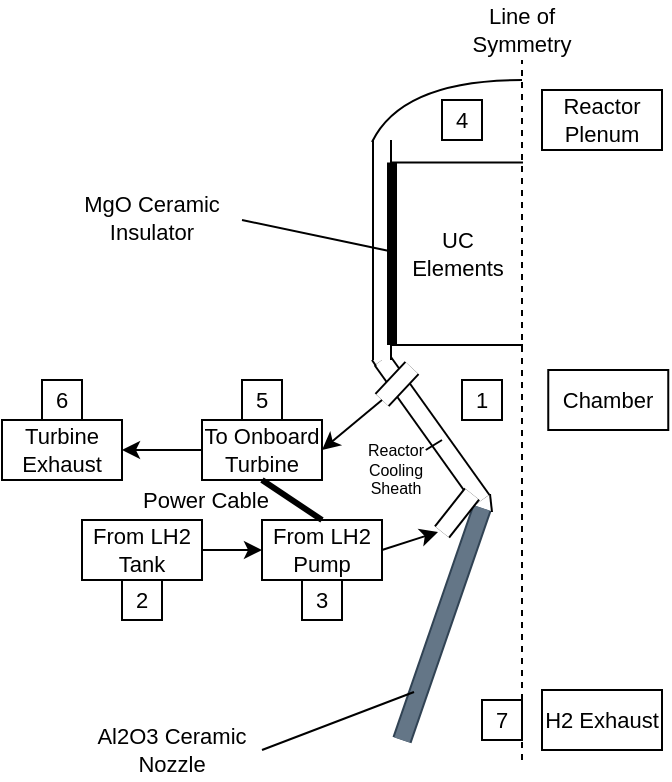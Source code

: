 <mxfile version="20.3.0" type="device"><diagram id="AnGrTYBSe34owKp8rZpe" name="Page-1"><mxGraphModel dx="593" dy="394" grid="1" gridSize="10" guides="1" tooltips="1" connect="1" arrows="1" fold="1" page="1" pageScale="1" pageWidth="827" pageHeight="1169" math="0" shadow="0"><root><mxCell id="0"/><mxCell id="1" parent="0"/><mxCell id="K_nzx2BEqvdgWfmYBbyi-1" value="" style="endArrow=none;dashed=1;html=1;rounded=0;" parent="1" edge="1"><mxGeometry width="50" height="50" relative="1" as="geometry"><mxPoint x="400" y="500" as="sourcePoint"/><mxPoint x="400" y="150" as="targetPoint"/></mxGeometry></mxCell><mxCell id="K_nzx2BEqvdgWfmYBbyi-7" value="" style="shape=filledEdge;rounded=0;fixDash=1;endArrow=none;strokeWidth=10;fillColor=#647687;labelBackgroundColor=default;sketch=0;strokeColor=#314354;fontFamily=Helvetica;fontSize=11;fontColor=default;html=1;" parent="1" edge="1"><mxGeometry width="60" height="40" relative="1" as="geometry"><mxPoint x="340" y="490" as="sourcePoint"/><mxPoint x="380" y="374" as="targetPoint"/></mxGeometry></mxCell><mxCell id="K_nzx2BEqvdgWfmYBbyi-8" value="" style="shape=filledEdge;rounded=0;fixDash=1;endArrow=none;strokeWidth=10;fillColor=#ffffff;labelBackgroundColor=default;sketch=0;strokeColor=default;fontFamily=Helvetica;fontSize=11;fontColor=default;html=1;" parent="1" edge="1"><mxGeometry width="60" height="40" relative="1" as="geometry"><mxPoint x="330" y="300" as="sourcePoint"/><mxPoint x="380" y="370" as="targetPoint"/></mxGeometry></mxCell><mxCell id="K_nzx2BEqvdgWfmYBbyi-9" value="" style="shape=filledEdge;rounded=0;fixDash=1;endArrow=none;strokeWidth=10;fillColor=#ffffff;labelBackgroundColor=default;sketch=0;strokeColor=default;fontFamily=Helvetica;fontSize=11;fontColor=default;html=1;" parent="1" edge="1"><mxGeometry width="60" height="40" relative="1" as="geometry"><mxPoint x="330" y="300" as="sourcePoint"/><mxPoint x="330" y="190" as="targetPoint"/></mxGeometry></mxCell><mxCell id="K_nzx2BEqvdgWfmYBbyi-10" value="" style="curved=1;endArrow=none;html=1;rounded=0;labelBackgroundColor=default;sketch=0;strokeColor=default;fontFamily=Helvetica;fontSize=11;fontColor=default;shape=connector;endFill=0;" parent="1" edge="1"><mxGeometry width="50" height="50" relative="1" as="geometry"><mxPoint x="325" y="191" as="sourcePoint"/><mxPoint x="400" y="160" as="targetPoint"/><Array as="points"><mxPoint x="340" y="160"/></Array></mxGeometry></mxCell><mxCell id="K_nzx2BEqvdgWfmYBbyi-11" value="" style="endArrow=none;html=1;rounded=0;labelBackgroundColor=default;sketch=0;strokeColor=default;fontFamily=Helvetica;fontSize=11;fontColor=default;shape=connector;" parent="1" edge="1"><mxGeometry width="50" height="50" relative="1" as="geometry"><mxPoint x="325" y="300" as="sourcePoint"/><mxPoint x="327" y="303" as="targetPoint"/></mxGeometry></mxCell><mxCell id="K_nzx2BEqvdgWfmYBbyi-12" value="" style="endArrow=none;html=1;rounded=0;labelBackgroundColor=default;sketch=0;strokeColor=default;fontFamily=Helvetica;fontSize=11;fontColor=default;shape=connector;" parent="1" edge="1"><mxGeometry width="50" height="50" relative="1" as="geometry"><mxPoint x="385" y="376" as="sourcePoint"/><mxPoint x="384" y="367" as="targetPoint"/></mxGeometry></mxCell><mxCell id="K_nzx2BEqvdgWfmYBbyi-14" value="" style="shape=filledEdge;rounded=0;fixDash=1;endArrow=none;strokeWidth=10;fillColor=#ffffff;labelBackgroundColor=default;sketch=0;strokeColor=default;fontFamily=Helvetica;fontSize=11;fontColor=default;html=1;" parent="1" edge="1"><mxGeometry width="60" height="40" relative="1" as="geometry"><mxPoint x="330" y="320" as="sourcePoint"/><mxPoint x="345" y="304" as="targetPoint"/></mxGeometry></mxCell><mxCell id="K_nzx2BEqvdgWfmYBbyi-15" value="" style="shape=partialRectangle;whiteSpace=wrap;html=1;top=0;bottom=0;fillColor=none;fontFamily=Helvetica;fontSize=11;fontColor=default;rotation=90;gradientColor=none;gradientDirection=east;" parent="1" vertex="1"><mxGeometry x="321.88" y="214.38" width="91.25" height="65" as="geometry"/></mxCell><mxCell id="K_nzx2BEqvdgWfmYBbyi-16" value="" style="shape=filledEdge;rounded=0;fixDash=1;endArrow=none;strokeWidth=10;fillColor=#ffffff;labelBackgroundColor=default;sketch=0;strokeColor=default;fontFamily=Helvetica;fontSize=11;fontColor=default;html=1;" parent="1" edge="1"><mxGeometry width="60" height="40" relative="1" as="geometry"><mxPoint x="360.01" y="386" as="sourcePoint"/><mxPoint x="375" y="367" as="targetPoint"/></mxGeometry></mxCell><mxCell id="K_nzx2BEqvdgWfmYBbyi-18" value="Line of Symmetry" style="text;html=1;strokeColor=none;fillColor=none;align=center;verticalAlign=middle;whiteSpace=wrap;rounded=0;fontFamily=Helvetica;fontSize=11;fontColor=default;" parent="1" vertex="1"><mxGeometry x="370" y="120" width="60" height="30" as="geometry"/></mxCell><mxCell id="K_nzx2BEqvdgWfmYBbyi-19" value="UC&lt;br&gt;Elements" style="text;html=1;strokeColor=none;fillColor=none;align=center;verticalAlign=middle;whiteSpace=wrap;rounded=0;fontFamily=Helvetica;fontSize=11;fontColor=default;" parent="1" vertex="1"><mxGeometry x="337.51" y="231.88" width="60" height="30" as="geometry"/></mxCell><mxCell id="K_nzx2BEqvdgWfmYBbyi-20" value="" style="endArrow=none;html=1;rounded=0;labelBackgroundColor=default;sketch=0;strokeColor=default;fontFamily=Helvetica;fontSize=11;fontColor=default;shape=connector;exitX=1;exitY=1;exitDx=0;exitDy=0;entryX=0;entryY=1;entryDx=0;entryDy=0;strokeWidth=5;" parent="1" source="K_nzx2BEqvdgWfmYBbyi-15" target="K_nzx2BEqvdgWfmYBbyi-15" edge="1"><mxGeometry width="50" height="50" relative="1" as="geometry"><mxPoint x="340" y="240" as="sourcePoint"/><mxPoint x="390" y="190" as="targetPoint"/></mxGeometry></mxCell><mxCell id="K_nzx2BEqvdgWfmYBbyi-21" value="" style="endArrow=classic;html=1;rounded=0;labelBackgroundColor=default;sketch=0;strokeColor=default;fontFamily=Helvetica;fontSize=11;fontColor=default;shape=connector;exitX=1;exitY=0.5;exitDx=0;exitDy=0;" parent="1" source="K_nzx2BEqvdgWfmYBbyi-22" edge="1"><mxGeometry width="50" height="50" relative="1" as="geometry"><mxPoint x="330" y="400" as="sourcePoint"/><mxPoint x="358" y="386" as="targetPoint"/></mxGeometry></mxCell><mxCell id="K_nzx2BEqvdgWfmYBbyi-22" value="From LH2 Pump" style="text;html=1;strokeColor=default;fillColor=none;align=center;verticalAlign=middle;whiteSpace=wrap;rounded=0;fontFamily=Helvetica;fontSize=11;fontColor=default;" parent="1" vertex="1"><mxGeometry x="270" y="380" width="60" height="30" as="geometry"/></mxCell><mxCell id="K_nzx2BEqvdgWfmYBbyi-23" value="To Onboard Turbine" style="text;html=1;strokeColor=default;fillColor=none;align=center;verticalAlign=middle;whiteSpace=wrap;rounded=0;fontFamily=Helvetica;fontSize=11;fontColor=default;" parent="1" vertex="1"><mxGeometry x="240" y="330" width="60" height="30" as="geometry"/></mxCell><mxCell id="K_nzx2BEqvdgWfmYBbyi-24" value="" style="endArrow=classic;html=1;rounded=0;labelBackgroundColor=default;sketch=0;strokeColor=default;fontFamily=Helvetica;fontSize=11;fontColor=default;shape=connector;entryX=1;entryY=0.5;entryDx=0;entryDy=0;" parent="1" target="K_nzx2BEqvdgWfmYBbyi-23" edge="1"><mxGeometry width="50" height="50" relative="1" as="geometry"><mxPoint x="330" y="320" as="sourcePoint"/><mxPoint x="368" y="396" as="targetPoint"/></mxGeometry></mxCell><mxCell id="K_nzx2BEqvdgWfmYBbyi-25" value="1" style="text;html=1;strokeColor=default;fillColor=none;align=center;verticalAlign=middle;whiteSpace=wrap;rounded=0;fontFamily=Helvetica;fontSize=11;fontColor=default;perimeterSpacing=0;" parent="1" vertex="1"><mxGeometry x="370" y="310" width="20" height="20" as="geometry"/></mxCell><mxCell id="K_nzx2BEqvdgWfmYBbyi-26" value="2" style="text;html=1;strokeColor=default;fillColor=none;align=center;verticalAlign=middle;whiteSpace=wrap;rounded=0;fontFamily=Helvetica;fontSize=11;fontColor=default;perimeterSpacing=0;" parent="1" vertex="1"><mxGeometry x="200" y="410" width="20" height="20" as="geometry"/></mxCell><mxCell id="K_nzx2BEqvdgWfmYBbyi-27" value="From LH2 Tank" style="text;html=1;strokeColor=default;fillColor=none;align=center;verticalAlign=middle;whiteSpace=wrap;rounded=0;fontFamily=Helvetica;fontSize=11;fontColor=default;" parent="1" vertex="1"><mxGeometry x="180" y="380" width="60" height="30" as="geometry"/></mxCell><mxCell id="K_nzx2BEqvdgWfmYBbyi-28" value="3" style="text;html=1;strokeColor=default;fillColor=none;align=center;verticalAlign=middle;whiteSpace=wrap;rounded=0;fontFamily=Helvetica;fontSize=11;fontColor=default;perimeterSpacing=0;" parent="1" vertex="1"><mxGeometry x="290" y="410" width="20" height="20" as="geometry"/></mxCell><mxCell id="K_nzx2BEqvdgWfmYBbyi-29" value="4" style="text;html=1;strokeColor=default;fillColor=none;align=center;verticalAlign=middle;whiteSpace=wrap;rounded=0;fontFamily=Helvetica;fontSize=11;fontColor=default;perimeterSpacing=0;" parent="1" vertex="1"><mxGeometry x="360" y="170" width="20" height="20" as="geometry"/></mxCell><mxCell id="K_nzx2BEqvdgWfmYBbyi-30" value="5" style="text;html=1;strokeColor=default;fillColor=none;align=center;verticalAlign=middle;whiteSpace=wrap;rounded=0;fontFamily=Helvetica;fontSize=11;fontColor=default;perimeterSpacing=0;" parent="1" vertex="1"><mxGeometry x="260" y="310" width="20" height="20" as="geometry"/></mxCell><mxCell id="K_nzx2BEqvdgWfmYBbyi-31" value="" style="endArrow=classic;html=1;rounded=0;labelBackgroundColor=default;sketch=0;strokeColor=default;fontFamily=Helvetica;fontSize=11;fontColor=default;shape=connector;exitX=1;exitY=0.5;exitDx=0;exitDy=0;entryX=0;entryY=0.5;entryDx=0;entryDy=0;" parent="1" source="K_nzx2BEqvdgWfmYBbyi-27" target="K_nzx2BEqvdgWfmYBbyi-22" edge="1"><mxGeometry width="50" height="50" relative="1" as="geometry"><mxPoint x="340" y="405" as="sourcePoint"/><mxPoint x="368" y="396" as="targetPoint"/></mxGeometry></mxCell><mxCell id="K_nzx2BEqvdgWfmYBbyi-32" value="Turbine Exhaust" style="text;html=1;strokeColor=default;fillColor=none;align=center;verticalAlign=middle;whiteSpace=wrap;rounded=0;fontFamily=Helvetica;fontSize=11;fontColor=default;" parent="1" vertex="1"><mxGeometry x="140" y="330" width="60" height="30" as="geometry"/></mxCell><mxCell id="K_nzx2BEqvdgWfmYBbyi-33" value="6" style="text;html=1;strokeColor=default;fillColor=none;align=center;verticalAlign=middle;whiteSpace=wrap;rounded=0;fontFamily=Helvetica;fontSize=11;fontColor=default;perimeterSpacing=0;" parent="1" vertex="1"><mxGeometry x="160" y="310" width="20" height="20" as="geometry"/></mxCell><mxCell id="K_nzx2BEqvdgWfmYBbyi-34" value="" style="endArrow=classic;html=1;rounded=0;labelBackgroundColor=default;sketch=0;strokeColor=default;fontFamily=Helvetica;fontSize=11;fontColor=default;shape=connector;entryX=1;entryY=0.5;entryDx=0;entryDy=0;exitX=0;exitY=0.5;exitDx=0;exitDy=0;" parent="1" source="K_nzx2BEqvdgWfmYBbyi-23" target="K_nzx2BEqvdgWfmYBbyi-32" edge="1"><mxGeometry width="50" height="50" relative="1" as="geometry"><mxPoint x="340" y="330" as="sourcePoint"/><mxPoint x="310" y="355" as="targetPoint"/></mxGeometry></mxCell><mxCell id="K_nzx2BEqvdgWfmYBbyi-35" value="7" style="text;html=1;strokeColor=default;fillColor=none;align=center;verticalAlign=middle;whiteSpace=wrap;rounded=0;fontFamily=Helvetica;fontSize=11;fontColor=default;perimeterSpacing=0;" parent="1" vertex="1"><mxGeometry x="380" y="470" width="20" height="20" as="geometry"/></mxCell><mxCell id="K_nzx2BEqvdgWfmYBbyi-36" value="Reactor Plenum" style="text;html=1;strokeColor=default;fillColor=none;align=center;verticalAlign=middle;whiteSpace=wrap;rounded=0;fontFamily=Helvetica;fontSize=11;fontColor=default;" parent="1" vertex="1"><mxGeometry x="410" y="165" width="60" height="30" as="geometry"/></mxCell><mxCell id="K_nzx2BEqvdgWfmYBbyi-37" value="" style="endArrow=none;html=1;rounded=0;labelBackgroundColor=default;sketch=0;strokeColor=default;fontFamily=Helvetica;fontSize=11;fontColor=default;shape=connector;" parent="1" edge="1"><mxGeometry width="50" height="50" relative="1" as="geometry"><mxPoint x="260" y="230" as="sourcePoint"/><mxPoint x="336" y="246" as="targetPoint"/></mxGeometry></mxCell><mxCell id="K_nzx2BEqvdgWfmYBbyi-38" value="Chamber" style="text;html=1;strokeColor=default;fillColor=none;align=center;verticalAlign=middle;whiteSpace=wrap;rounded=0;fontFamily=Helvetica;fontSize=11;fontColor=default;" parent="1" vertex="1"><mxGeometry x="413.13" y="305" width="60" height="30" as="geometry"/></mxCell><mxCell id="K_nzx2BEqvdgWfmYBbyi-39" value="" style="endArrow=none;html=1;rounded=0;labelBackgroundColor=default;sketch=0;strokeColor=default;fontFamily=Helvetica;fontSize=11;fontColor=default;shape=connector;exitX=1;exitY=0.5;exitDx=0;exitDy=0;" parent="1" source="K_nzx2BEqvdgWfmYBbyi-40" edge="1"><mxGeometry width="50" height="50" relative="1" as="geometry"><mxPoint x="270" y="490" as="sourcePoint"/><mxPoint x="346" y="466" as="targetPoint"/></mxGeometry></mxCell><mxCell id="K_nzx2BEqvdgWfmYBbyi-40" value="Al2O3 Ceramic Nozzle" style="text;html=1;strokeColor=none;fillColor=none;align=center;verticalAlign=middle;whiteSpace=wrap;rounded=0;fontFamily=Helvetica;fontSize=11;fontColor=default;" parent="1" vertex="1"><mxGeometry x="180" y="480" width="90" height="30" as="geometry"/></mxCell><mxCell id="K_nzx2BEqvdgWfmYBbyi-41" value="MgO Ceramic Insulator" style="text;html=1;strokeColor=none;fillColor=none;align=center;verticalAlign=middle;whiteSpace=wrap;rounded=0;fontFamily=Helvetica;fontSize=11;fontColor=default;" parent="1" vertex="1"><mxGeometry x="170" y="214.38" width="90" height="30" as="geometry"/></mxCell><mxCell id="K_nzx2BEqvdgWfmYBbyi-42" value="H2 Exhaust" style="text;html=1;strokeColor=default;fillColor=none;align=center;verticalAlign=middle;whiteSpace=wrap;rounded=0;fontFamily=Helvetica;fontSize=11;fontColor=default;" parent="1" vertex="1"><mxGeometry x="410" y="465" width="60" height="30" as="geometry"/></mxCell><mxCell id="K_nzx2BEqvdgWfmYBbyi-43" value="" style="endArrow=none;html=1;rounded=0;labelBackgroundColor=default;sketch=0;strokeColor=default;fontFamily=Helvetica;fontSize=11;fontColor=default;shape=connector;exitX=0.5;exitY=1;exitDx=0;exitDy=0;entryX=0.5;entryY=0;entryDx=0;entryDy=0;endFill=0;strokeWidth=3;jumpSize=6;" parent="1" source="K_nzx2BEqvdgWfmYBbyi-23" target="K_nzx2BEqvdgWfmYBbyi-22" edge="1"><mxGeometry width="50" height="50" relative="1" as="geometry"><mxPoint x="340" y="360" as="sourcePoint"/><mxPoint x="390" y="310" as="targetPoint"/></mxGeometry></mxCell><mxCell id="K_nzx2BEqvdgWfmYBbyi-44" value="Power Cable" style="text;html=1;strokeColor=none;fillColor=none;align=center;verticalAlign=middle;whiteSpace=wrap;rounded=0;fontFamily=Helvetica;fontSize=11;fontColor=default;" parent="1" vertex="1"><mxGeometry x="208" y="365" width="67.51" height="10" as="geometry"/></mxCell><mxCell id="lXUAQAXlnp3JM3XhFWKs-1" value="Reactor Cooling Sheath" style="text;html=1;strokeColor=none;fillColor=none;align=center;verticalAlign=middle;whiteSpace=wrap;rounded=0;fontFamily=Helvetica;fontSize=8;fontColor=default;" vertex="1" parent="1"><mxGeometry x="321.88" y="345" width="30" height="20" as="geometry"/></mxCell><mxCell id="lXUAQAXlnp3JM3XhFWKs-2" value="" style="endArrow=none;html=1;rounded=0;labelBackgroundColor=default;sketch=0;strokeColor=default;fontFamily=Helvetica;fontSize=11;fontColor=default;shape=connector;exitX=1;exitY=0;exitDx=0;exitDy=0;endFill=0;" edge="1" parent="1" source="lXUAQAXlnp3JM3XhFWKs-1"><mxGeometry width="50" height="50" relative="1" as="geometry"><mxPoint x="340" y="405" as="sourcePoint"/><mxPoint x="360" y="340" as="targetPoint"/></mxGeometry></mxCell></root></mxGraphModel></diagram></mxfile>